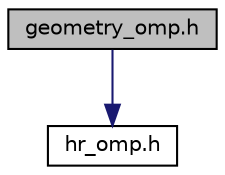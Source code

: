 digraph "geometry_omp.h"
{
 // LATEX_PDF_SIZE
  edge [fontname="Helvetica",fontsize="10",labelfontname="Helvetica",labelfontsize="10"];
  node [fontname="Helvetica",fontsize="10",shape=record];
  Node1 [label="geometry_omp.h",height=0.2,width=0.4,color="black", fillcolor="grey75", style="filled", fontcolor="black",tooltip="This file contains useful macros that perform OpenMP reduction operations and are necessary to define..."];
  Node1 -> Node2 [color="midnightblue",fontsize="10",style="solid"];
  Node2 [label="hr_omp.h",height=0.2,width=0.4,color="black", fillcolor="white", style="filled",URL="$d6/da7/hr__omp_8h_source.html",tooltip=" "];
}
